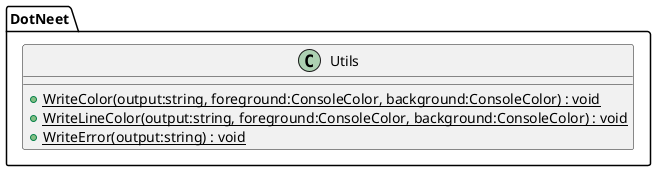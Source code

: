 @startuml
namespace DotNeet {
	class Utils {
		+ {static} WriteColor(output:string, foreground:ConsoleColor, background:ConsoleColor) : void
		+ {static} WriteLineColor(output:string, foreground:ConsoleColor, background:ConsoleColor) : void
		+ {static} WriteError(output:string) : void
	}
}
@enduml
